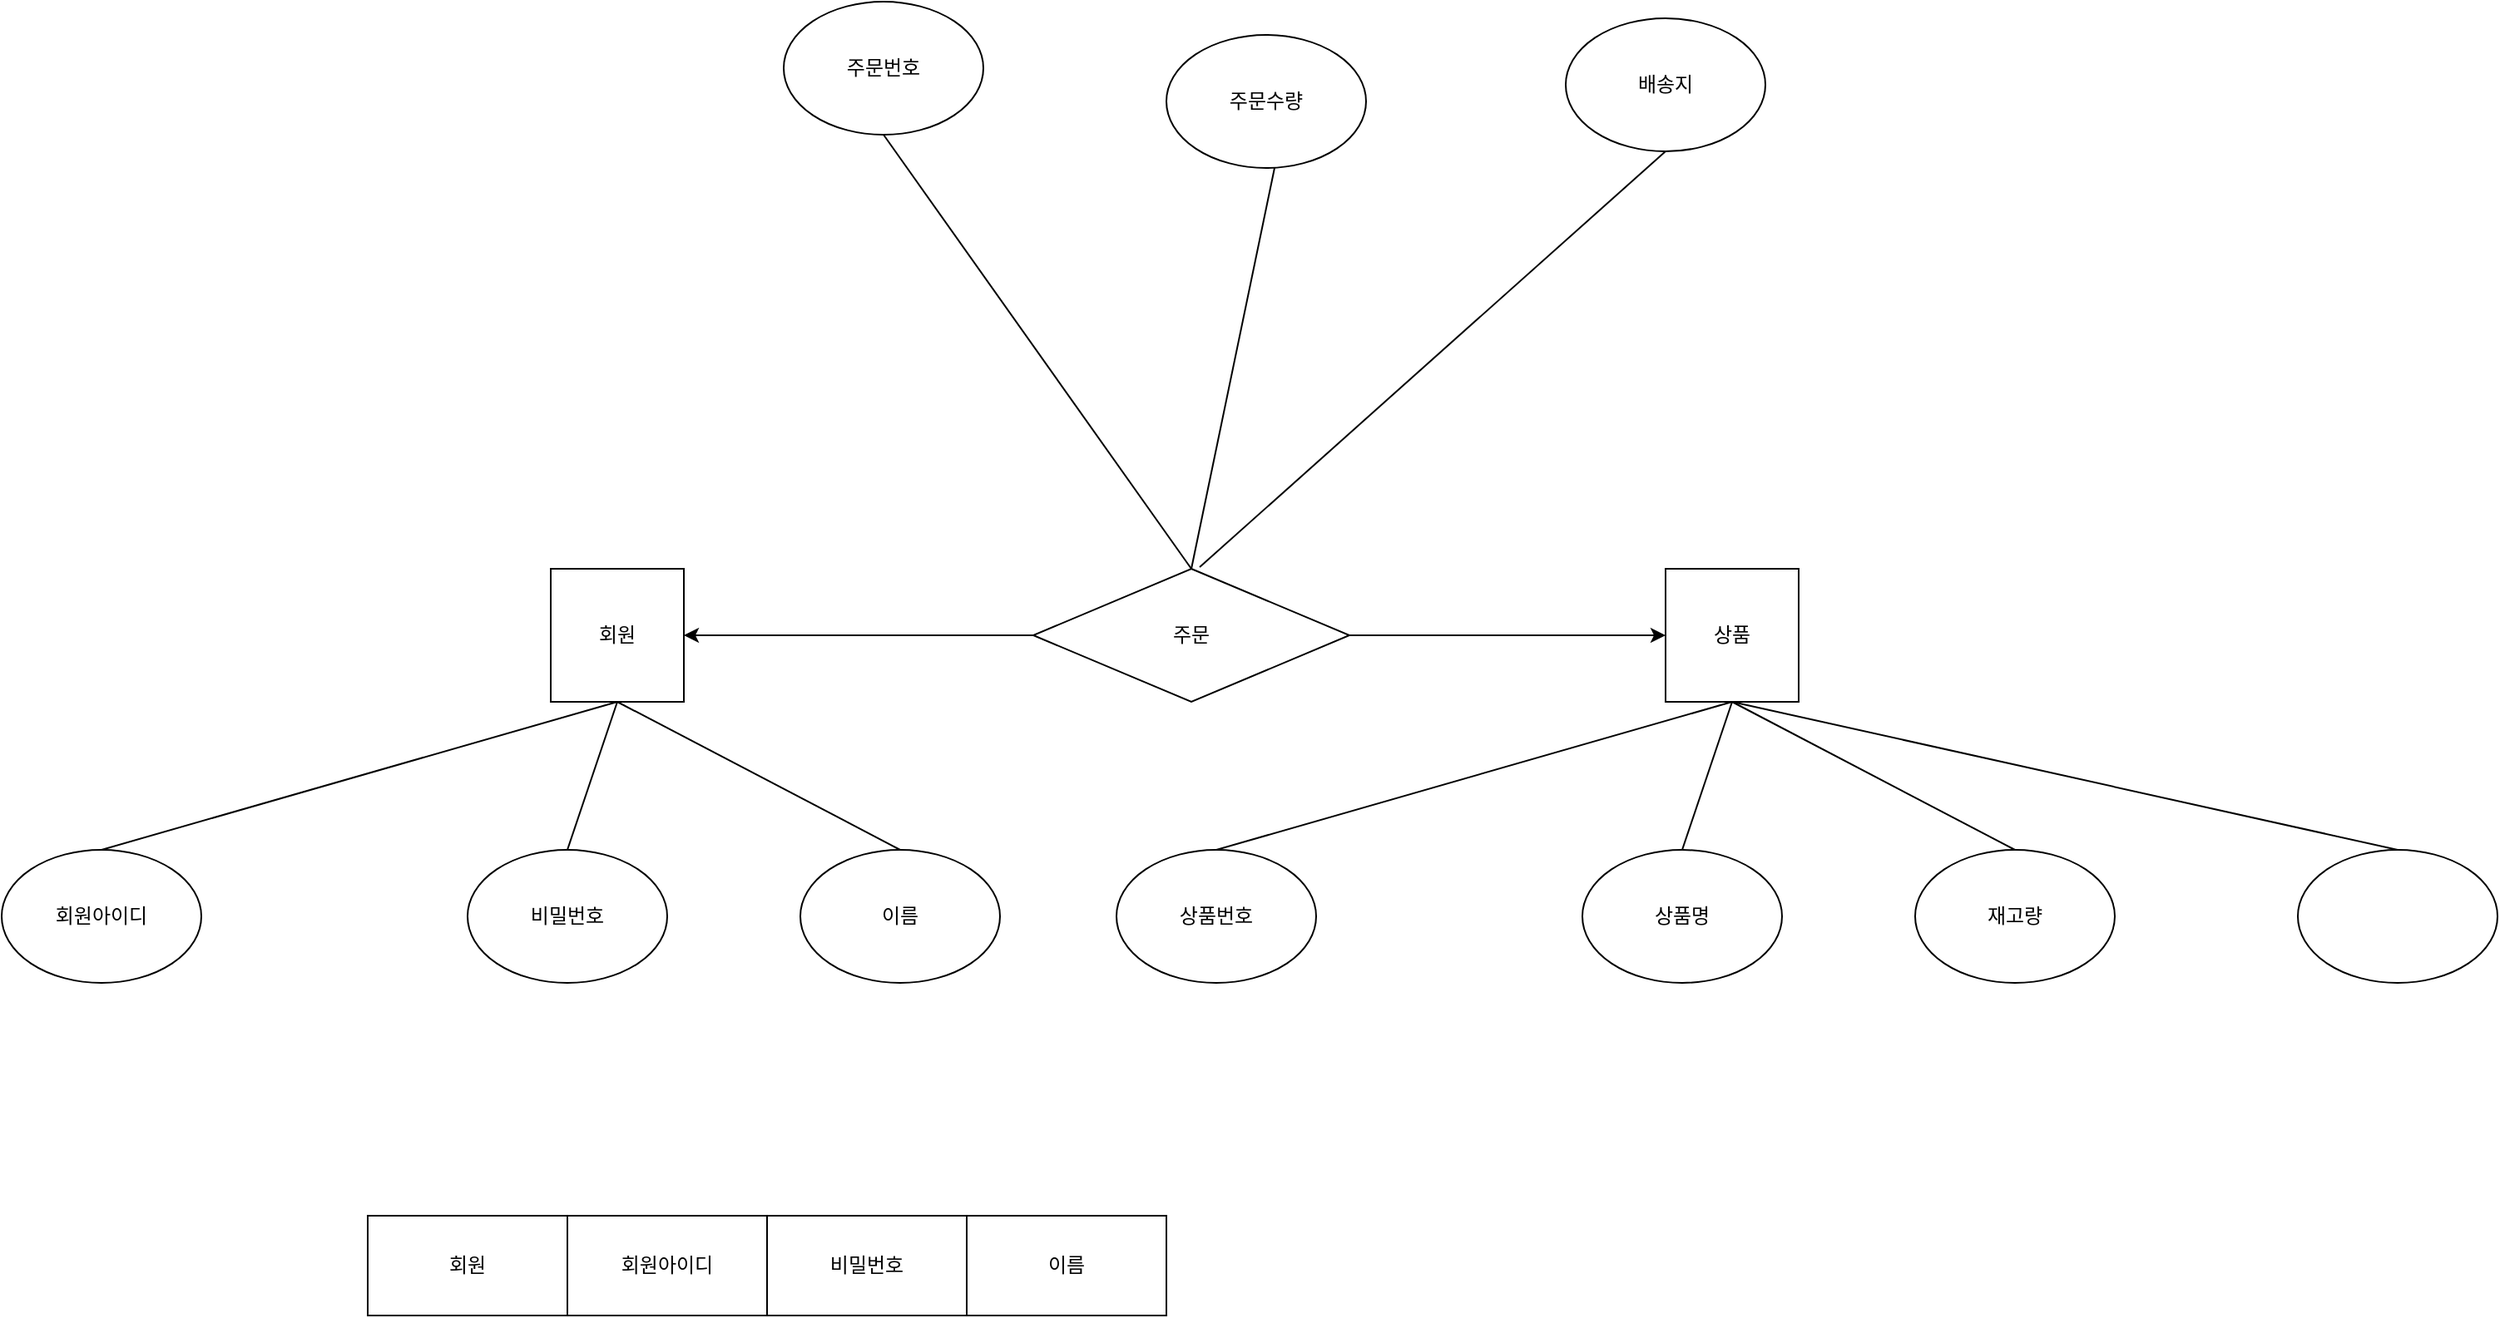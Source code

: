 <mxfile version="21.3.3" type="github">
  <diagram id="R2lEEEUBdFMjLlhIrx00" name="Page-1">
    <mxGraphModel dx="1644" dy="740" grid="1" gridSize="10" guides="1" tooltips="1" connect="1" arrows="1" fold="1" page="1" pageScale="1" pageWidth="850" pageHeight="1100" math="0" shadow="0" extFonts="Permanent Marker^https://fonts.googleapis.com/css?family=Permanent+Marker">
      <root>
        <mxCell id="0" />
        <mxCell id="1" parent="0" />
        <mxCell id="dbm0gFQqj8mRLcyuXFgu-7" style="edgeStyle=orthogonalEdgeStyle;rounded=0;orthogonalLoop=1;jettySize=auto;html=1;exitX=0;exitY=0.5;exitDx=0;exitDy=0;" edge="1" parent="1" source="dbm0gFQqj8mRLcyuXFgu-1" target="dbm0gFQqj8mRLcyuXFgu-3">
          <mxGeometry relative="1" as="geometry" />
        </mxCell>
        <mxCell id="dbm0gFQqj8mRLcyuXFgu-8" style="edgeStyle=orthogonalEdgeStyle;rounded=0;orthogonalLoop=1;jettySize=auto;html=1;exitX=1;exitY=0.5;exitDx=0;exitDy=0;entryX=0;entryY=0.5;entryDx=0;entryDy=0;" edge="1" parent="1" source="dbm0gFQqj8mRLcyuXFgu-1" target="dbm0gFQqj8mRLcyuXFgu-4">
          <mxGeometry relative="1" as="geometry" />
        </mxCell>
        <mxCell id="dbm0gFQqj8mRLcyuXFgu-1" value="주문" style="rhombus;whiteSpace=wrap;html=1;" vertex="1" parent="1">
          <mxGeometry x="280" y="611" width="190" height="80" as="geometry" />
        </mxCell>
        <mxCell id="dbm0gFQqj8mRLcyuXFgu-3" value="회원" style="whiteSpace=wrap;html=1;aspect=fixed;" vertex="1" parent="1">
          <mxGeometry x="-10" y="611" width="80" height="80" as="geometry" />
        </mxCell>
        <mxCell id="dbm0gFQqj8mRLcyuXFgu-4" value="상품" style="whiteSpace=wrap;html=1;aspect=fixed;" vertex="1" parent="1">
          <mxGeometry x="660" y="611" width="80" height="80" as="geometry" />
        </mxCell>
        <mxCell id="dbm0gFQqj8mRLcyuXFgu-9" value="비밀번호" style="ellipse;whiteSpace=wrap;html=1;" vertex="1" parent="1">
          <mxGeometry x="-60" y="780" width="120" height="80" as="geometry" />
        </mxCell>
        <mxCell id="dbm0gFQqj8mRLcyuXFgu-10" value="이름" style="ellipse;whiteSpace=wrap;html=1;" vertex="1" parent="1">
          <mxGeometry x="140" y="780" width="120" height="80" as="geometry" />
        </mxCell>
        <mxCell id="dbm0gFQqj8mRLcyuXFgu-11" value="회원아이디" style="ellipse;whiteSpace=wrap;html=1;" vertex="1" parent="1">
          <mxGeometry x="-340" y="780" width="120" height="80" as="geometry" />
        </mxCell>
        <mxCell id="dbm0gFQqj8mRLcyuXFgu-13" value="" style="endArrow=none;html=1;rounded=0;entryX=0.5;entryY=1;entryDx=0;entryDy=0;exitX=0.5;exitY=0;exitDx=0;exitDy=0;" edge="1" parent="1" source="dbm0gFQqj8mRLcyuXFgu-9" target="dbm0gFQqj8mRLcyuXFgu-3">
          <mxGeometry width="50" height="50" relative="1" as="geometry">
            <mxPoint x="-40" y="810" as="sourcePoint" />
            <mxPoint x="10" y="760" as="targetPoint" />
          </mxGeometry>
        </mxCell>
        <mxCell id="dbm0gFQqj8mRLcyuXFgu-14" value="" style="endArrow=none;html=1;rounded=0;entryX=0.5;entryY=1;entryDx=0;entryDy=0;" edge="1" parent="1" target="dbm0gFQqj8mRLcyuXFgu-3">
          <mxGeometry width="50" height="50" relative="1" as="geometry">
            <mxPoint x="200" y="780" as="sourcePoint" />
            <mxPoint x="250" y="730" as="targetPoint" />
          </mxGeometry>
        </mxCell>
        <mxCell id="dbm0gFQqj8mRLcyuXFgu-15" value="" style="endArrow=none;html=1;rounded=0;exitX=0.5;exitY=0;exitDx=0;exitDy=0;" edge="1" parent="1" source="dbm0gFQqj8mRLcyuXFgu-11">
          <mxGeometry width="50" height="50" relative="1" as="geometry">
            <mxPoint x="-20" y="741" as="sourcePoint" />
            <mxPoint x="30" y="691" as="targetPoint" />
          </mxGeometry>
        </mxCell>
        <mxCell id="dbm0gFQqj8mRLcyuXFgu-16" value="상품명" style="ellipse;whiteSpace=wrap;html=1;" vertex="1" parent="1">
          <mxGeometry x="610" y="780" width="120" height="80" as="geometry" />
        </mxCell>
        <mxCell id="dbm0gFQqj8mRLcyuXFgu-17" value="재고량" style="ellipse;whiteSpace=wrap;html=1;" vertex="1" parent="1">
          <mxGeometry x="810" y="780" width="120" height="80" as="geometry" />
        </mxCell>
        <mxCell id="dbm0gFQqj8mRLcyuXFgu-18" value="상품번호" style="ellipse;whiteSpace=wrap;html=1;" vertex="1" parent="1">
          <mxGeometry x="330" y="780" width="120" height="80" as="geometry" />
        </mxCell>
        <mxCell id="dbm0gFQqj8mRLcyuXFgu-19" value="" style="endArrow=none;html=1;rounded=0;entryX=0.5;entryY=1;entryDx=0;entryDy=0;exitX=0.5;exitY=0;exitDx=0;exitDy=0;" edge="1" source="dbm0gFQqj8mRLcyuXFgu-16" parent="1">
          <mxGeometry width="50" height="50" relative="1" as="geometry">
            <mxPoint x="630" y="810" as="sourcePoint" />
            <mxPoint x="700" y="691" as="targetPoint" />
          </mxGeometry>
        </mxCell>
        <mxCell id="dbm0gFQqj8mRLcyuXFgu-20" value="" style="endArrow=none;html=1;rounded=0;entryX=0.5;entryY=1;entryDx=0;entryDy=0;" edge="1" parent="1">
          <mxGeometry width="50" height="50" relative="1" as="geometry">
            <mxPoint x="870" y="780" as="sourcePoint" />
            <mxPoint x="700" y="691" as="targetPoint" />
          </mxGeometry>
        </mxCell>
        <mxCell id="dbm0gFQqj8mRLcyuXFgu-21" value="" style="endArrow=none;html=1;rounded=0;exitX=0.5;exitY=0;exitDx=0;exitDy=0;" edge="1" source="dbm0gFQqj8mRLcyuXFgu-18" parent="1">
          <mxGeometry width="50" height="50" relative="1" as="geometry">
            <mxPoint x="650" y="741" as="sourcePoint" />
            <mxPoint x="700" y="691" as="targetPoint" />
          </mxGeometry>
        </mxCell>
        <mxCell id="dbm0gFQqj8mRLcyuXFgu-22" value="배송지" style="ellipse;whiteSpace=wrap;html=1;" vertex="1" parent="1">
          <mxGeometry x="600" y="280" width="120" height="80" as="geometry" />
        </mxCell>
        <mxCell id="dbm0gFQqj8mRLcyuXFgu-23" value="주문수량" style="ellipse;whiteSpace=wrap;html=1;" vertex="1" parent="1">
          <mxGeometry x="360" y="290" width="120" height="80" as="geometry" />
        </mxCell>
        <mxCell id="dbm0gFQqj8mRLcyuXFgu-24" value="주문번호" style="ellipse;whiteSpace=wrap;html=1;" vertex="1" parent="1">
          <mxGeometry x="130" y="270" width="120" height="80" as="geometry" />
        </mxCell>
        <mxCell id="dbm0gFQqj8mRLcyuXFgu-25" value="" style="endArrow=none;html=1;rounded=0;exitX=0.5;exitY=0;exitDx=0;exitDy=0;" edge="1" parent="1" source="dbm0gFQqj8mRLcyuXFgu-1">
          <mxGeometry width="50" height="50" relative="1" as="geometry">
            <mxPoint x="140" y="400" as="sourcePoint" />
            <mxPoint x="190" y="350" as="targetPoint" />
          </mxGeometry>
        </mxCell>
        <mxCell id="dbm0gFQqj8mRLcyuXFgu-26" value="" style="endArrow=none;html=1;rounded=0;exitX=0.5;exitY=0;exitDx=0;exitDy=0;" edge="1" parent="1" source="dbm0gFQqj8mRLcyuXFgu-1">
          <mxGeometry width="50" height="50" relative="1" as="geometry">
            <mxPoint x="375" y="420" as="sourcePoint" />
            <mxPoint x="425" y="370" as="targetPoint" />
          </mxGeometry>
        </mxCell>
        <mxCell id="dbm0gFQqj8mRLcyuXFgu-27" value="" style="endArrow=none;html=1;rounded=0;" edge="1" parent="1">
          <mxGeometry width="50" height="50" relative="1" as="geometry">
            <mxPoint x="380" y="610" as="sourcePoint" />
            <mxPoint x="660" y="360" as="targetPoint" />
          </mxGeometry>
        </mxCell>
        <mxCell id="dbm0gFQqj8mRLcyuXFgu-28" value="" style="ellipse;whiteSpace=wrap;html=1;" vertex="1" parent="1">
          <mxGeometry x="1040" y="780" width="120" height="80" as="geometry" />
        </mxCell>
        <mxCell id="dbm0gFQqj8mRLcyuXFgu-29" value="" style="endArrow=none;html=1;rounded=0;entryX=0.5;entryY=1;entryDx=0;entryDy=0;exitX=0.5;exitY=0;exitDx=0;exitDy=0;" edge="1" parent="1" source="dbm0gFQqj8mRLcyuXFgu-28" target="dbm0gFQqj8mRLcyuXFgu-4">
          <mxGeometry width="50" height="50" relative="1" as="geometry">
            <mxPoint x="890" y="759" as="sourcePoint" />
            <mxPoint x="720" y="670" as="targetPoint" />
          </mxGeometry>
        </mxCell>
        <mxCell id="dbm0gFQqj8mRLcyuXFgu-31" value="회원아이디" style="rounded=0;whiteSpace=wrap;html=1;" vertex="1" parent="1">
          <mxGeometry y="1000" width="120" height="60" as="geometry" />
        </mxCell>
        <mxCell id="dbm0gFQqj8mRLcyuXFgu-32" value="회원" style="rounded=0;whiteSpace=wrap;html=1;" vertex="1" parent="1">
          <mxGeometry x="-120" y="1000" width="120" height="60" as="geometry" />
        </mxCell>
        <mxCell id="dbm0gFQqj8mRLcyuXFgu-33" value="비밀번호" style="rounded=0;whiteSpace=wrap;html=1;" vertex="1" parent="1">
          <mxGeometry x="120" y="1000" width="120" height="60" as="geometry" />
        </mxCell>
        <mxCell id="dbm0gFQqj8mRLcyuXFgu-34" value="이름" style="rounded=0;whiteSpace=wrap;html=1;" vertex="1" parent="1">
          <mxGeometry x="240" y="1000" width="120" height="60" as="geometry" />
        </mxCell>
      </root>
    </mxGraphModel>
  </diagram>
</mxfile>
